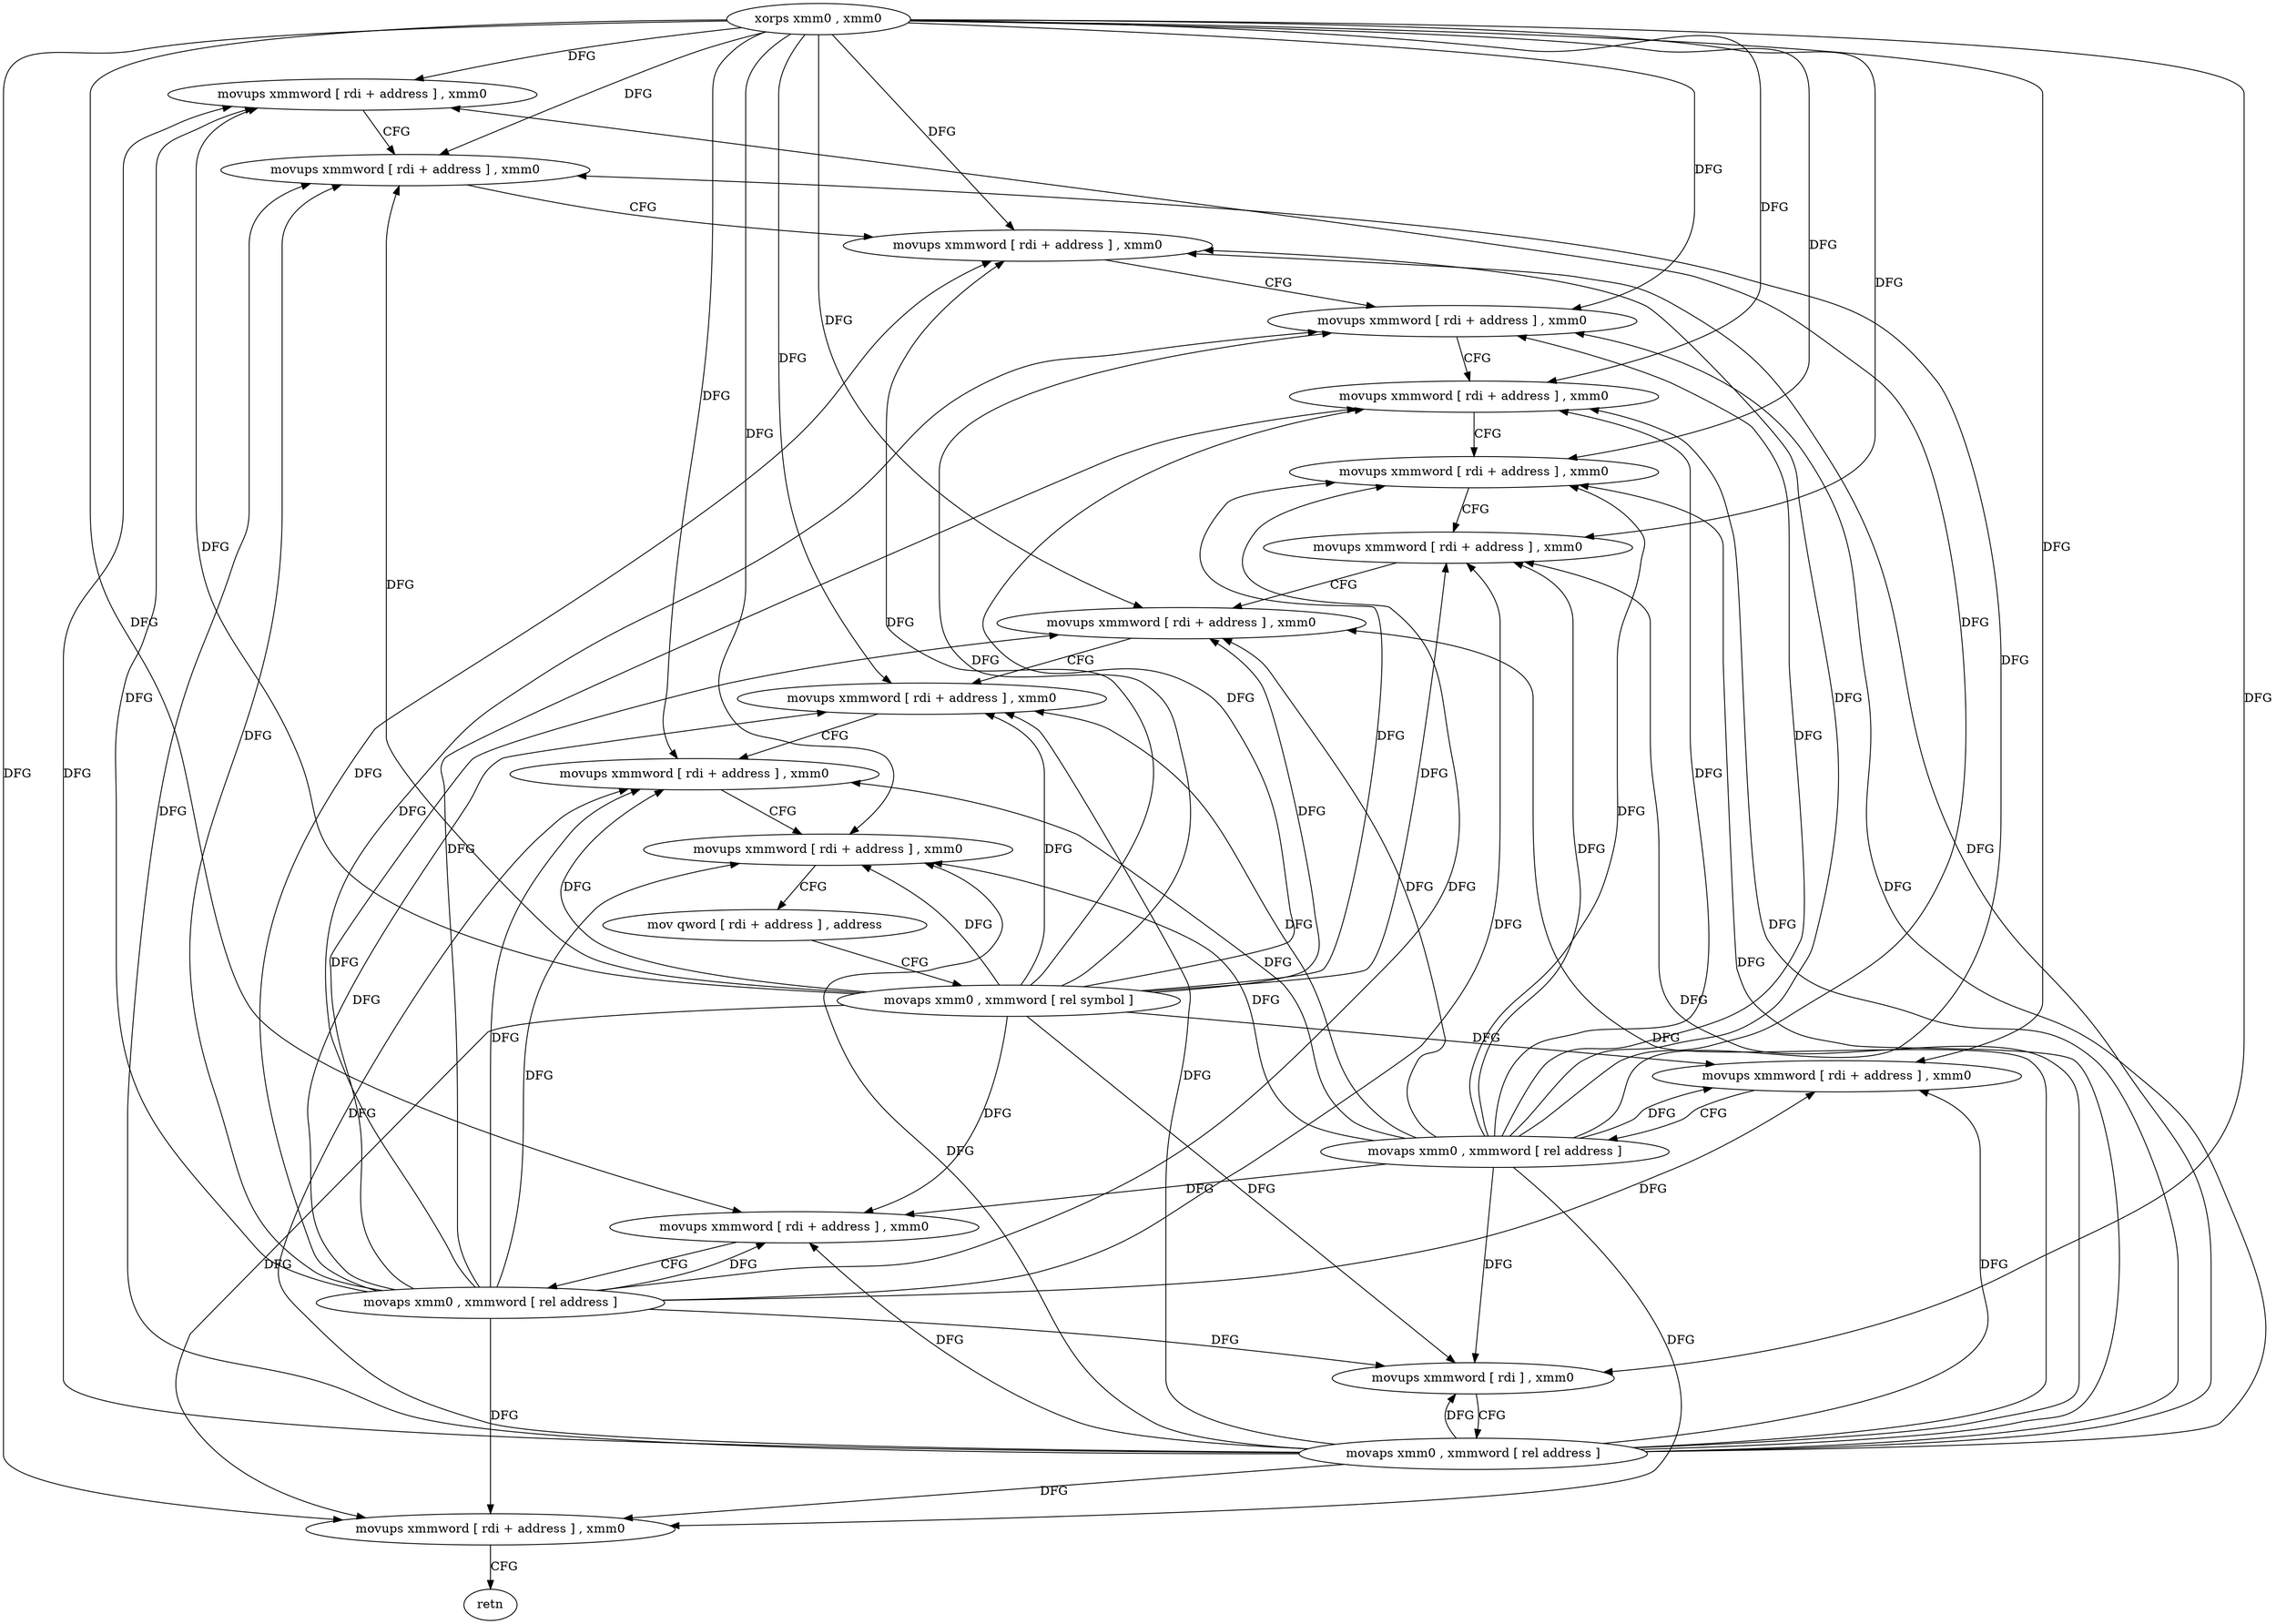 digraph "func" {
"4207712" [label = "xorps xmm0 , xmm0" ]
"4207715" [label = "movups xmmword [ rdi + address ] , xmm0" ]
"4207722" [label = "movups xmmword [ rdi + address ] , xmm0" ]
"4207729" [label = "movups xmmword [ rdi + address ] , xmm0" ]
"4207736" [label = "movups xmmword [ rdi + address ] , xmm0" ]
"4207743" [label = "movups xmmword [ rdi + address ] , xmm0" ]
"4207750" [label = "movups xmmword [ rdi + address ] , xmm0" ]
"4207757" [label = "movups xmmword [ rdi + address ] , xmm0" ]
"4207764" [label = "movups xmmword [ rdi + address ] , xmm0" ]
"4207768" [label = "movups xmmword [ rdi + address ] , xmm0" ]
"4207772" [label = "movups xmmword [ rdi + address ] , xmm0" ]
"4207776" [label = "movups xmmword [ rdi + address ] , xmm0" ]
"4207780" [label = "mov qword [ rdi + address ] , address" ]
"4207791" [label = "movaps xmm0 , xmmword [ rel symbol ]" ]
"4207798" [label = "movups xmmword [ rdi ] , xmm0" ]
"4207801" [label = "movaps xmm0 , xmmword [ rel address ]" ]
"4207808" [label = "movups xmmword [ rdi + address ] , xmm0" ]
"4207812" [label = "movaps xmm0 , xmmword [ rel address ]" ]
"4207819" [label = "movups xmmword [ rdi + address ] , xmm0" ]
"4207823" [label = "movaps xmm0 , xmmword [ rel address ]" ]
"4207830" [label = "movups xmmword [ rdi + address ] , xmm0" ]
"4207834" [label = "retn" ]
"4207712" -> "4207715" [ label = "DFG" ]
"4207712" -> "4207722" [ label = "DFG" ]
"4207712" -> "4207729" [ label = "DFG" ]
"4207712" -> "4207736" [ label = "DFG" ]
"4207712" -> "4207743" [ label = "DFG" ]
"4207712" -> "4207750" [ label = "DFG" ]
"4207712" -> "4207757" [ label = "DFG" ]
"4207712" -> "4207764" [ label = "DFG" ]
"4207712" -> "4207768" [ label = "DFG" ]
"4207712" -> "4207772" [ label = "DFG" ]
"4207712" -> "4207776" [ label = "DFG" ]
"4207712" -> "4207798" [ label = "DFG" ]
"4207712" -> "4207808" [ label = "DFG" ]
"4207712" -> "4207819" [ label = "DFG" ]
"4207712" -> "4207830" [ label = "DFG" ]
"4207715" -> "4207722" [ label = "CFG" ]
"4207722" -> "4207729" [ label = "CFG" ]
"4207729" -> "4207736" [ label = "CFG" ]
"4207736" -> "4207743" [ label = "CFG" ]
"4207743" -> "4207750" [ label = "CFG" ]
"4207750" -> "4207757" [ label = "CFG" ]
"4207757" -> "4207764" [ label = "CFG" ]
"4207764" -> "4207768" [ label = "CFG" ]
"4207768" -> "4207772" [ label = "CFG" ]
"4207772" -> "4207776" [ label = "CFG" ]
"4207776" -> "4207780" [ label = "CFG" ]
"4207780" -> "4207791" [ label = "CFG" ]
"4207791" -> "4207798" [ label = "DFG" ]
"4207791" -> "4207715" [ label = "DFG" ]
"4207791" -> "4207722" [ label = "DFG" ]
"4207791" -> "4207729" [ label = "DFG" ]
"4207791" -> "4207736" [ label = "DFG" ]
"4207791" -> "4207743" [ label = "DFG" ]
"4207791" -> "4207750" [ label = "DFG" ]
"4207791" -> "4207757" [ label = "DFG" ]
"4207791" -> "4207764" [ label = "DFG" ]
"4207791" -> "4207768" [ label = "DFG" ]
"4207791" -> "4207772" [ label = "DFG" ]
"4207791" -> "4207776" [ label = "DFG" ]
"4207791" -> "4207808" [ label = "DFG" ]
"4207791" -> "4207819" [ label = "DFG" ]
"4207791" -> "4207830" [ label = "DFG" ]
"4207798" -> "4207801" [ label = "CFG" ]
"4207801" -> "4207808" [ label = "DFG" ]
"4207801" -> "4207715" [ label = "DFG" ]
"4207801" -> "4207722" [ label = "DFG" ]
"4207801" -> "4207729" [ label = "DFG" ]
"4207801" -> "4207736" [ label = "DFG" ]
"4207801" -> "4207743" [ label = "DFG" ]
"4207801" -> "4207750" [ label = "DFG" ]
"4207801" -> "4207757" [ label = "DFG" ]
"4207801" -> "4207764" [ label = "DFG" ]
"4207801" -> "4207768" [ label = "DFG" ]
"4207801" -> "4207772" [ label = "DFG" ]
"4207801" -> "4207776" [ label = "DFG" ]
"4207801" -> "4207798" [ label = "DFG" ]
"4207801" -> "4207819" [ label = "DFG" ]
"4207801" -> "4207830" [ label = "DFG" ]
"4207808" -> "4207812" [ label = "CFG" ]
"4207812" -> "4207819" [ label = "DFG" ]
"4207812" -> "4207715" [ label = "DFG" ]
"4207812" -> "4207722" [ label = "DFG" ]
"4207812" -> "4207729" [ label = "DFG" ]
"4207812" -> "4207736" [ label = "DFG" ]
"4207812" -> "4207743" [ label = "DFG" ]
"4207812" -> "4207750" [ label = "DFG" ]
"4207812" -> "4207757" [ label = "DFG" ]
"4207812" -> "4207764" [ label = "DFG" ]
"4207812" -> "4207768" [ label = "DFG" ]
"4207812" -> "4207772" [ label = "DFG" ]
"4207812" -> "4207776" [ label = "DFG" ]
"4207812" -> "4207798" [ label = "DFG" ]
"4207812" -> "4207808" [ label = "DFG" ]
"4207812" -> "4207830" [ label = "DFG" ]
"4207819" -> "4207823" [ label = "CFG" ]
"4207823" -> "4207830" [ label = "DFG" ]
"4207823" -> "4207715" [ label = "DFG" ]
"4207823" -> "4207722" [ label = "DFG" ]
"4207823" -> "4207729" [ label = "DFG" ]
"4207823" -> "4207736" [ label = "DFG" ]
"4207823" -> "4207743" [ label = "DFG" ]
"4207823" -> "4207750" [ label = "DFG" ]
"4207823" -> "4207757" [ label = "DFG" ]
"4207823" -> "4207764" [ label = "DFG" ]
"4207823" -> "4207768" [ label = "DFG" ]
"4207823" -> "4207772" [ label = "DFG" ]
"4207823" -> "4207776" [ label = "DFG" ]
"4207823" -> "4207798" [ label = "DFG" ]
"4207823" -> "4207808" [ label = "DFG" ]
"4207823" -> "4207819" [ label = "DFG" ]
"4207830" -> "4207834" [ label = "CFG" ]
}
